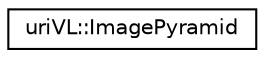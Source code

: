 digraph "Graphical Class Hierarchy"
{
  edge [fontname="Helvetica",fontsize="10",labelfontname="Helvetica",labelfontsize="10"];
  node [fontname="Helvetica",fontsize="10",shape=record];
  rankdir="LR";
  Node1 [label="uriVL::ImagePyramid",height=0.2,width=0.4,color="black", fillcolor="white", style="filled",URL="$classuriVL_1_1ImagePyramid.html",tooltip="An ImagePyramid object stores an array of RasterImage objects that represent the image at different s..."];
}
